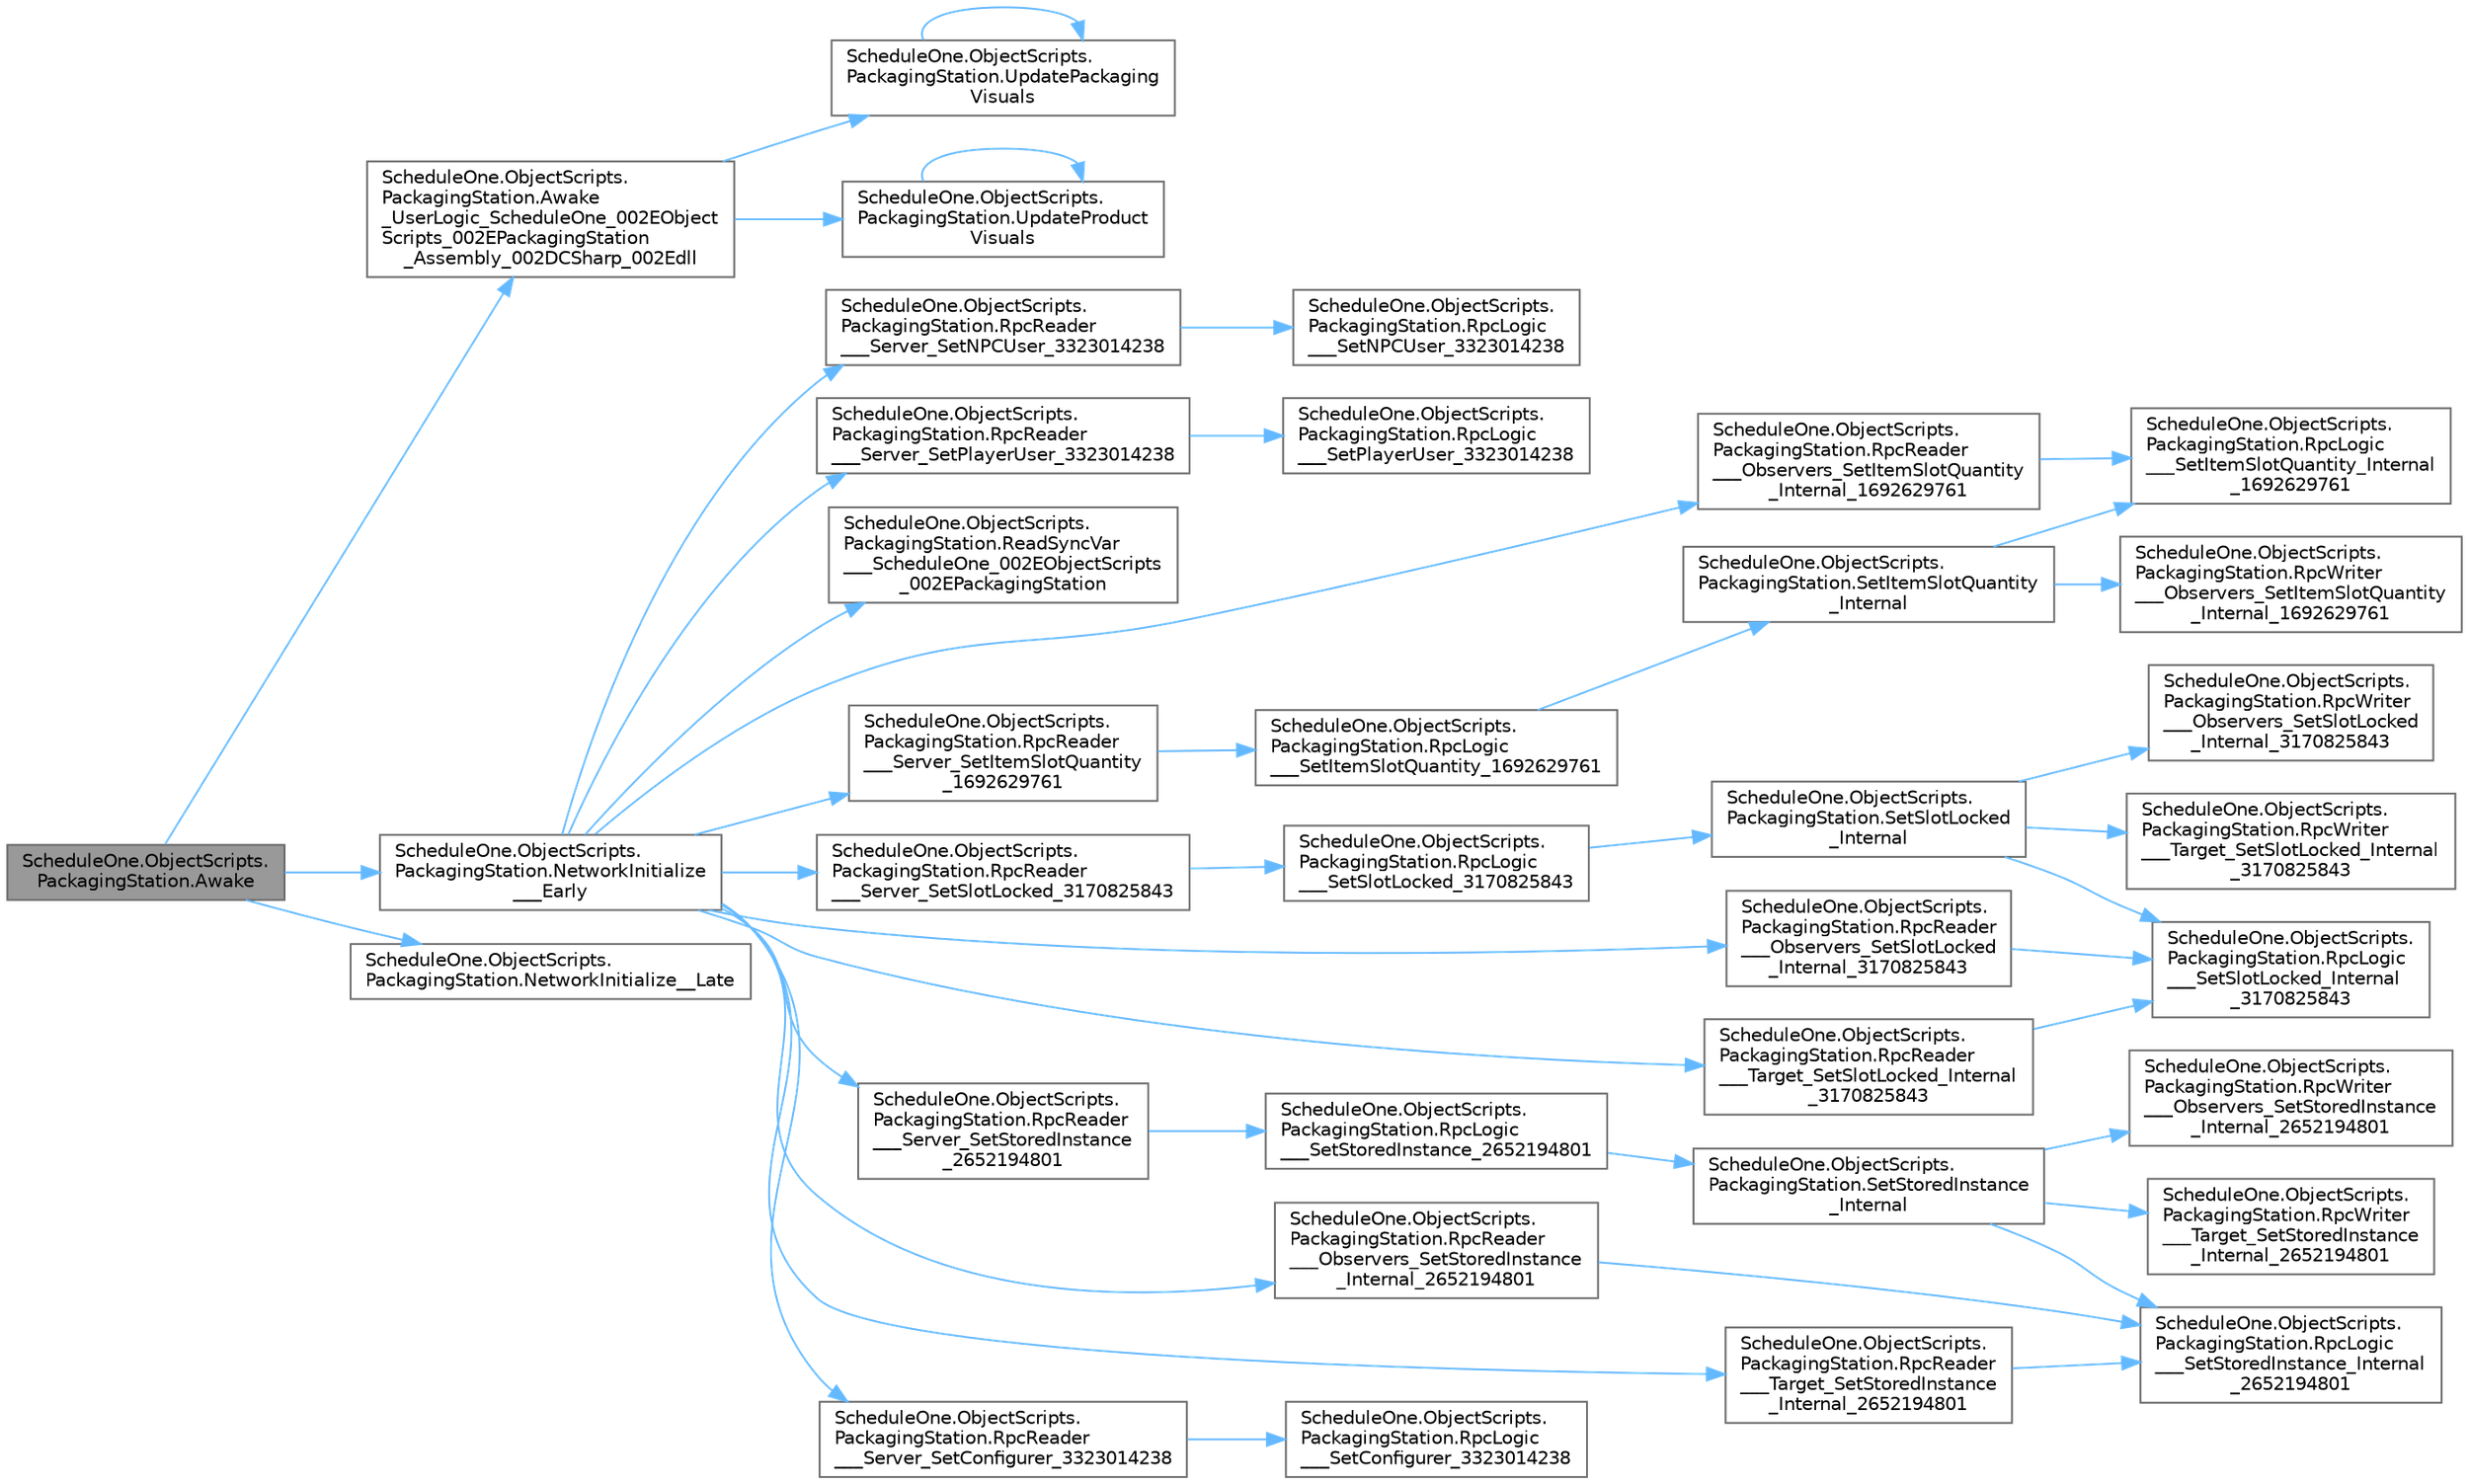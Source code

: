 digraph "ScheduleOne.ObjectScripts.PackagingStation.Awake"
{
 // LATEX_PDF_SIZE
  bgcolor="transparent";
  edge [fontname=Helvetica,fontsize=10,labelfontname=Helvetica,labelfontsize=10];
  node [fontname=Helvetica,fontsize=10,shape=box,height=0.2,width=0.4];
  rankdir="LR";
  Node1 [id="Node000001",label="ScheduleOne.ObjectScripts.\lPackagingStation.Awake",height=0.2,width=0.4,color="gray40", fillcolor="grey60", style="filled", fontcolor="black",tooltip=" "];
  Node1 -> Node2 [id="edge1_Node000001_Node000002",color="steelblue1",style="solid",tooltip=" "];
  Node2 [id="Node000002",label="ScheduleOne.ObjectScripts.\lPackagingStation.Awake\l_UserLogic_ScheduleOne_002EObject\lScripts_002EPackagingStation\l_Assembly_002DCSharp_002Edll",height=0.2,width=0.4,color="grey40", fillcolor="white", style="filled",URL="$class_schedule_one_1_1_object_scripts_1_1_packaging_station.html#a3381171ca40e67fedced1f2b78824cdb",tooltip=" "];
  Node2 -> Node3 [id="edge2_Node000002_Node000003",color="steelblue1",style="solid",tooltip=" "];
  Node3 [id="Node000003",label="ScheduleOne.ObjectScripts.\lPackagingStation.UpdatePackaging\lVisuals",height=0.2,width=0.4,color="grey40", fillcolor="white", style="filled",URL="$class_schedule_one_1_1_object_scripts_1_1_packaging_station.html#ad80cefedf0c53df72a696a522bba9be1",tooltip=" "];
  Node3 -> Node3 [id="edge3_Node000003_Node000003",color="steelblue1",style="solid",tooltip=" "];
  Node2 -> Node4 [id="edge4_Node000002_Node000004",color="steelblue1",style="solid",tooltip=" "];
  Node4 [id="Node000004",label="ScheduleOne.ObjectScripts.\lPackagingStation.UpdateProduct\lVisuals",height=0.2,width=0.4,color="grey40", fillcolor="white", style="filled",URL="$class_schedule_one_1_1_object_scripts_1_1_packaging_station.html#a48f103115add3ae66ed29e77f241af79",tooltip=" "];
  Node4 -> Node4 [id="edge5_Node000004_Node000004",color="steelblue1",style="solid",tooltip=" "];
  Node1 -> Node5 [id="edge6_Node000001_Node000005",color="steelblue1",style="solid",tooltip=" "];
  Node5 [id="Node000005",label="ScheduleOne.ObjectScripts.\lPackagingStation.NetworkInitialize\l___Early",height=0.2,width=0.4,color="grey40", fillcolor="white", style="filled",URL="$class_schedule_one_1_1_object_scripts_1_1_packaging_station.html#a290c8f5e0a4d10213af3d404da522609",tooltip=" "];
  Node5 -> Node6 [id="edge7_Node000005_Node000006",color="steelblue1",style="solid",tooltip=" "];
  Node6 [id="Node000006",label="ScheduleOne.ObjectScripts.\lPackagingStation.ReadSyncVar\l___ScheduleOne_002EObjectScripts\l_002EPackagingStation",height=0.2,width=0.4,color="grey40", fillcolor="white", style="filled",URL="$class_schedule_one_1_1_object_scripts_1_1_packaging_station.html#a24521af68c619bb6be53807def22bc56",tooltip=" "];
  Node5 -> Node7 [id="edge8_Node000005_Node000007",color="steelblue1",style="solid",tooltip=" "];
  Node7 [id="Node000007",label="ScheduleOne.ObjectScripts.\lPackagingStation.RpcReader\l___Observers_SetItemSlotQuantity\l_Internal_1692629761",height=0.2,width=0.4,color="grey40", fillcolor="white", style="filled",URL="$class_schedule_one_1_1_object_scripts_1_1_packaging_station.html#a8800e38ebbc993a2166d8692995d4a59",tooltip=" "];
  Node7 -> Node8 [id="edge9_Node000007_Node000008",color="steelblue1",style="solid",tooltip=" "];
  Node8 [id="Node000008",label="ScheduleOne.ObjectScripts.\lPackagingStation.RpcLogic\l___SetItemSlotQuantity_Internal\l_1692629761",height=0.2,width=0.4,color="grey40", fillcolor="white", style="filled",URL="$class_schedule_one_1_1_object_scripts_1_1_packaging_station.html#adc9c528ae535a86611c0dfd3d07f71c2",tooltip=" "];
  Node5 -> Node9 [id="edge10_Node000005_Node000009",color="steelblue1",style="solid",tooltip=" "];
  Node9 [id="Node000009",label="ScheduleOne.ObjectScripts.\lPackagingStation.RpcReader\l___Observers_SetSlotLocked\l_Internal_3170825843",height=0.2,width=0.4,color="grey40", fillcolor="white", style="filled",URL="$class_schedule_one_1_1_object_scripts_1_1_packaging_station.html#a4d3d6c9b1aacd22a82ea7924458c04c9",tooltip=" "];
  Node9 -> Node10 [id="edge11_Node000009_Node000010",color="steelblue1",style="solid",tooltip=" "];
  Node10 [id="Node000010",label="ScheduleOne.ObjectScripts.\lPackagingStation.RpcLogic\l___SetSlotLocked_Internal\l_3170825843",height=0.2,width=0.4,color="grey40", fillcolor="white", style="filled",URL="$class_schedule_one_1_1_object_scripts_1_1_packaging_station.html#a52ec683908a833ed1ef1f53672f5d2c0",tooltip=" "];
  Node5 -> Node11 [id="edge12_Node000005_Node000011",color="steelblue1",style="solid",tooltip=" "];
  Node11 [id="Node000011",label="ScheduleOne.ObjectScripts.\lPackagingStation.RpcReader\l___Observers_SetStoredInstance\l_Internal_2652194801",height=0.2,width=0.4,color="grey40", fillcolor="white", style="filled",URL="$class_schedule_one_1_1_object_scripts_1_1_packaging_station.html#aea2b490b9da0b0fe606ca06e88607069",tooltip=" "];
  Node11 -> Node12 [id="edge13_Node000011_Node000012",color="steelblue1",style="solid",tooltip=" "];
  Node12 [id="Node000012",label="ScheduleOne.ObjectScripts.\lPackagingStation.RpcLogic\l___SetStoredInstance_Internal\l_2652194801",height=0.2,width=0.4,color="grey40", fillcolor="white", style="filled",URL="$class_schedule_one_1_1_object_scripts_1_1_packaging_station.html#a43c9a71c7a427bb1cb1f5908ffcdf593",tooltip=" "];
  Node5 -> Node13 [id="edge14_Node000005_Node000013",color="steelblue1",style="solid",tooltip=" "];
  Node13 [id="Node000013",label="ScheduleOne.ObjectScripts.\lPackagingStation.RpcReader\l___Server_SetConfigurer_3323014238",height=0.2,width=0.4,color="grey40", fillcolor="white", style="filled",URL="$class_schedule_one_1_1_object_scripts_1_1_packaging_station.html#a820a03ad67238e034fd17c00e0a3752d",tooltip=" "];
  Node13 -> Node14 [id="edge15_Node000013_Node000014",color="steelblue1",style="solid",tooltip=" "];
  Node14 [id="Node000014",label="ScheduleOne.ObjectScripts.\lPackagingStation.RpcLogic\l___SetConfigurer_3323014238",height=0.2,width=0.4,color="grey40", fillcolor="white", style="filled",URL="$class_schedule_one_1_1_object_scripts_1_1_packaging_station.html#a93da89988d13f24550f27b2dd6e58211",tooltip=" "];
  Node5 -> Node15 [id="edge16_Node000005_Node000015",color="steelblue1",style="solid",tooltip=" "];
  Node15 [id="Node000015",label="ScheduleOne.ObjectScripts.\lPackagingStation.RpcReader\l___Server_SetItemSlotQuantity\l_1692629761",height=0.2,width=0.4,color="grey40", fillcolor="white", style="filled",URL="$class_schedule_one_1_1_object_scripts_1_1_packaging_station.html#aa19b4f0047186d8786b1bfb3483b879a",tooltip=" "];
  Node15 -> Node16 [id="edge17_Node000015_Node000016",color="steelblue1",style="solid",tooltip=" "];
  Node16 [id="Node000016",label="ScheduleOne.ObjectScripts.\lPackagingStation.RpcLogic\l___SetItemSlotQuantity_1692629761",height=0.2,width=0.4,color="grey40", fillcolor="white", style="filled",URL="$class_schedule_one_1_1_object_scripts_1_1_packaging_station.html#a0b1fe47f69592237219fdee22d426ffd",tooltip=" "];
  Node16 -> Node17 [id="edge18_Node000016_Node000017",color="steelblue1",style="solid",tooltip=" "];
  Node17 [id="Node000017",label="ScheduleOne.ObjectScripts.\lPackagingStation.SetItemSlotQuantity\l_Internal",height=0.2,width=0.4,color="grey40", fillcolor="white", style="filled",URL="$class_schedule_one_1_1_object_scripts_1_1_packaging_station.html#a067b61bfe511d3d86cc7494e9340f2e3",tooltip=" "];
  Node17 -> Node8 [id="edge19_Node000017_Node000008",color="steelblue1",style="solid",tooltip=" "];
  Node17 -> Node18 [id="edge20_Node000017_Node000018",color="steelblue1",style="solid",tooltip=" "];
  Node18 [id="Node000018",label="ScheduleOne.ObjectScripts.\lPackagingStation.RpcWriter\l___Observers_SetItemSlotQuantity\l_Internal_1692629761",height=0.2,width=0.4,color="grey40", fillcolor="white", style="filled",URL="$class_schedule_one_1_1_object_scripts_1_1_packaging_station.html#a5b09516773b7586ae6e9a89b1d88cc33",tooltip=" "];
  Node5 -> Node19 [id="edge21_Node000005_Node000019",color="steelblue1",style="solid",tooltip=" "];
  Node19 [id="Node000019",label="ScheduleOne.ObjectScripts.\lPackagingStation.RpcReader\l___Server_SetNPCUser_3323014238",height=0.2,width=0.4,color="grey40", fillcolor="white", style="filled",URL="$class_schedule_one_1_1_object_scripts_1_1_packaging_station.html#a58a414ab24ce5a8a4f80e92a20f288be",tooltip=" "];
  Node19 -> Node20 [id="edge22_Node000019_Node000020",color="steelblue1",style="solid",tooltip=" "];
  Node20 [id="Node000020",label="ScheduleOne.ObjectScripts.\lPackagingStation.RpcLogic\l___SetNPCUser_3323014238",height=0.2,width=0.4,color="grey40", fillcolor="white", style="filled",URL="$class_schedule_one_1_1_object_scripts_1_1_packaging_station.html#a4cad05d2e4399e935b375892a69f888e",tooltip=" "];
  Node5 -> Node21 [id="edge23_Node000005_Node000021",color="steelblue1",style="solid",tooltip=" "];
  Node21 [id="Node000021",label="ScheduleOne.ObjectScripts.\lPackagingStation.RpcReader\l___Server_SetPlayerUser_3323014238",height=0.2,width=0.4,color="grey40", fillcolor="white", style="filled",URL="$class_schedule_one_1_1_object_scripts_1_1_packaging_station.html#a77641393d4ca1fe0ea5d53f41ea1fc7f",tooltip=" "];
  Node21 -> Node22 [id="edge24_Node000021_Node000022",color="steelblue1",style="solid",tooltip=" "];
  Node22 [id="Node000022",label="ScheduleOne.ObjectScripts.\lPackagingStation.RpcLogic\l___SetPlayerUser_3323014238",height=0.2,width=0.4,color="grey40", fillcolor="white", style="filled",URL="$class_schedule_one_1_1_object_scripts_1_1_packaging_station.html#aae6ee17f30aeb57de60c1d17e95600c7",tooltip=" "];
  Node5 -> Node23 [id="edge25_Node000005_Node000023",color="steelblue1",style="solid",tooltip=" "];
  Node23 [id="Node000023",label="ScheduleOne.ObjectScripts.\lPackagingStation.RpcReader\l___Server_SetSlotLocked_3170825843",height=0.2,width=0.4,color="grey40", fillcolor="white", style="filled",URL="$class_schedule_one_1_1_object_scripts_1_1_packaging_station.html#adcc7a5d71df7c952138d5823fafd3935",tooltip=" "];
  Node23 -> Node24 [id="edge26_Node000023_Node000024",color="steelblue1",style="solid",tooltip=" "];
  Node24 [id="Node000024",label="ScheduleOne.ObjectScripts.\lPackagingStation.RpcLogic\l___SetSlotLocked_3170825843",height=0.2,width=0.4,color="grey40", fillcolor="white", style="filled",URL="$class_schedule_one_1_1_object_scripts_1_1_packaging_station.html#abbd82c0c1b55a6213cbd650ba3b4a2b4",tooltip=" "];
  Node24 -> Node25 [id="edge27_Node000024_Node000025",color="steelblue1",style="solid",tooltip=" "];
  Node25 [id="Node000025",label="ScheduleOne.ObjectScripts.\lPackagingStation.SetSlotLocked\l_Internal",height=0.2,width=0.4,color="grey40", fillcolor="white", style="filled",URL="$class_schedule_one_1_1_object_scripts_1_1_packaging_station.html#a3e59e2acc7b3cfa417f7f1a4a8190425",tooltip=" "];
  Node25 -> Node10 [id="edge28_Node000025_Node000010",color="steelblue1",style="solid",tooltip=" "];
  Node25 -> Node26 [id="edge29_Node000025_Node000026",color="steelblue1",style="solid",tooltip=" "];
  Node26 [id="Node000026",label="ScheduleOne.ObjectScripts.\lPackagingStation.RpcWriter\l___Observers_SetSlotLocked\l_Internal_3170825843",height=0.2,width=0.4,color="grey40", fillcolor="white", style="filled",URL="$class_schedule_one_1_1_object_scripts_1_1_packaging_station.html#a4ef8a2f08f654017d6b077812b9f4637",tooltip=" "];
  Node25 -> Node27 [id="edge30_Node000025_Node000027",color="steelblue1",style="solid",tooltip=" "];
  Node27 [id="Node000027",label="ScheduleOne.ObjectScripts.\lPackagingStation.RpcWriter\l___Target_SetSlotLocked_Internal\l_3170825843",height=0.2,width=0.4,color="grey40", fillcolor="white", style="filled",URL="$class_schedule_one_1_1_object_scripts_1_1_packaging_station.html#a489e816f9808efb43bbac2dd06ce03ba",tooltip=" "];
  Node5 -> Node28 [id="edge31_Node000005_Node000028",color="steelblue1",style="solid",tooltip=" "];
  Node28 [id="Node000028",label="ScheduleOne.ObjectScripts.\lPackagingStation.RpcReader\l___Server_SetStoredInstance\l_2652194801",height=0.2,width=0.4,color="grey40", fillcolor="white", style="filled",URL="$class_schedule_one_1_1_object_scripts_1_1_packaging_station.html#abdea7496611d42046e9eb20bafcb8045",tooltip=" "];
  Node28 -> Node29 [id="edge32_Node000028_Node000029",color="steelblue1",style="solid",tooltip=" "];
  Node29 [id="Node000029",label="ScheduleOne.ObjectScripts.\lPackagingStation.RpcLogic\l___SetStoredInstance_2652194801",height=0.2,width=0.4,color="grey40", fillcolor="white", style="filled",URL="$class_schedule_one_1_1_object_scripts_1_1_packaging_station.html#aeb19226127e6a67bd1e43984b90cd0b7",tooltip=" "];
  Node29 -> Node30 [id="edge33_Node000029_Node000030",color="steelblue1",style="solid",tooltip=" "];
  Node30 [id="Node000030",label="ScheduleOne.ObjectScripts.\lPackagingStation.SetStoredInstance\l_Internal",height=0.2,width=0.4,color="grey40", fillcolor="white", style="filled",URL="$class_schedule_one_1_1_object_scripts_1_1_packaging_station.html#a4b7ebacb879199728a053f01b332b79c",tooltip=" "];
  Node30 -> Node12 [id="edge34_Node000030_Node000012",color="steelblue1",style="solid",tooltip=" "];
  Node30 -> Node31 [id="edge35_Node000030_Node000031",color="steelblue1",style="solid",tooltip=" "];
  Node31 [id="Node000031",label="ScheduleOne.ObjectScripts.\lPackagingStation.RpcWriter\l___Observers_SetStoredInstance\l_Internal_2652194801",height=0.2,width=0.4,color="grey40", fillcolor="white", style="filled",URL="$class_schedule_one_1_1_object_scripts_1_1_packaging_station.html#ad1fef41fdbea68e0a54302ee3de4ce42",tooltip=" "];
  Node30 -> Node32 [id="edge36_Node000030_Node000032",color="steelblue1",style="solid",tooltip=" "];
  Node32 [id="Node000032",label="ScheduleOne.ObjectScripts.\lPackagingStation.RpcWriter\l___Target_SetStoredInstance\l_Internal_2652194801",height=0.2,width=0.4,color="grey40", fillcolor="white", style="filled",URL="$class_schedule_one_1_1_object_scripts_1_1_packaging_station.html#a3383ec740420d4a28ce96c9bf16eefd7",tooltip=" "];
  Node5 -> Node33 [id="edge37_Node000005_Node000033",color="steelblue1",style="solid",tooltip=" "];
  Node33 [id="Node000033",label="ScheduleOne.ObjectScripts.\lPackagingStation.RpcReader\l___Target_SetSlotLocked_Internal\l_3170825843",height=0.2,width=0.4,color="grey40", fillcolor="white", style="filled",URL="$class_schedule_one_1_1_object_scripts_1_1_packaging_station.html#a6ba687dfde5599279da7769b051cacc7",tooltip=" "];
  Node33 -> Node10 [id="edge38_Node000033_Node000010",color="steelblue1",style="solid",tooltip=" "];
  Node5 -> Node34 [id="edge39_Node000005_Node000034",color="steelblue1",style="solid",tooltip=" "];
  Node34 [id="Node000034",label="ScheduleOne.ObjectScripts.\lPackagingStation.RpcReader\l___Target_SetStoredInstance\l_Internal_2652194801",height=0.2,width=0.4,color="grey40", fillcolor="white", style="filled",URL="$class_schedule_one_1_1_object_scripts_1_1_packaging_station.html#a78a05f579eb8946cf66e0957dc8db04d",tooltip=" "];
  Node34 -> Node12 [id="edge40_Node000034_Node000012",color="steelblue1",style="solid",tooltip=" "];
  Node1 -> Node35 [id="edge41_Node000001_Node000035",color="steelblue1",style="solid",tooltip=" "];
  Node35 [id="Node000035",label="ScheduleOne.ObjectScripts.\lPackagingStation.NetworkInitialize__Late",height=0.2,width=0.4,color="grey40", fillcolor="white", style="filled",URL="$class_schedule_one_1_1_object_scripts_1_1_packaging_station.html#a2c9709db7664bdf7df3490232bc3dcdb",tooltip=" "];
}
